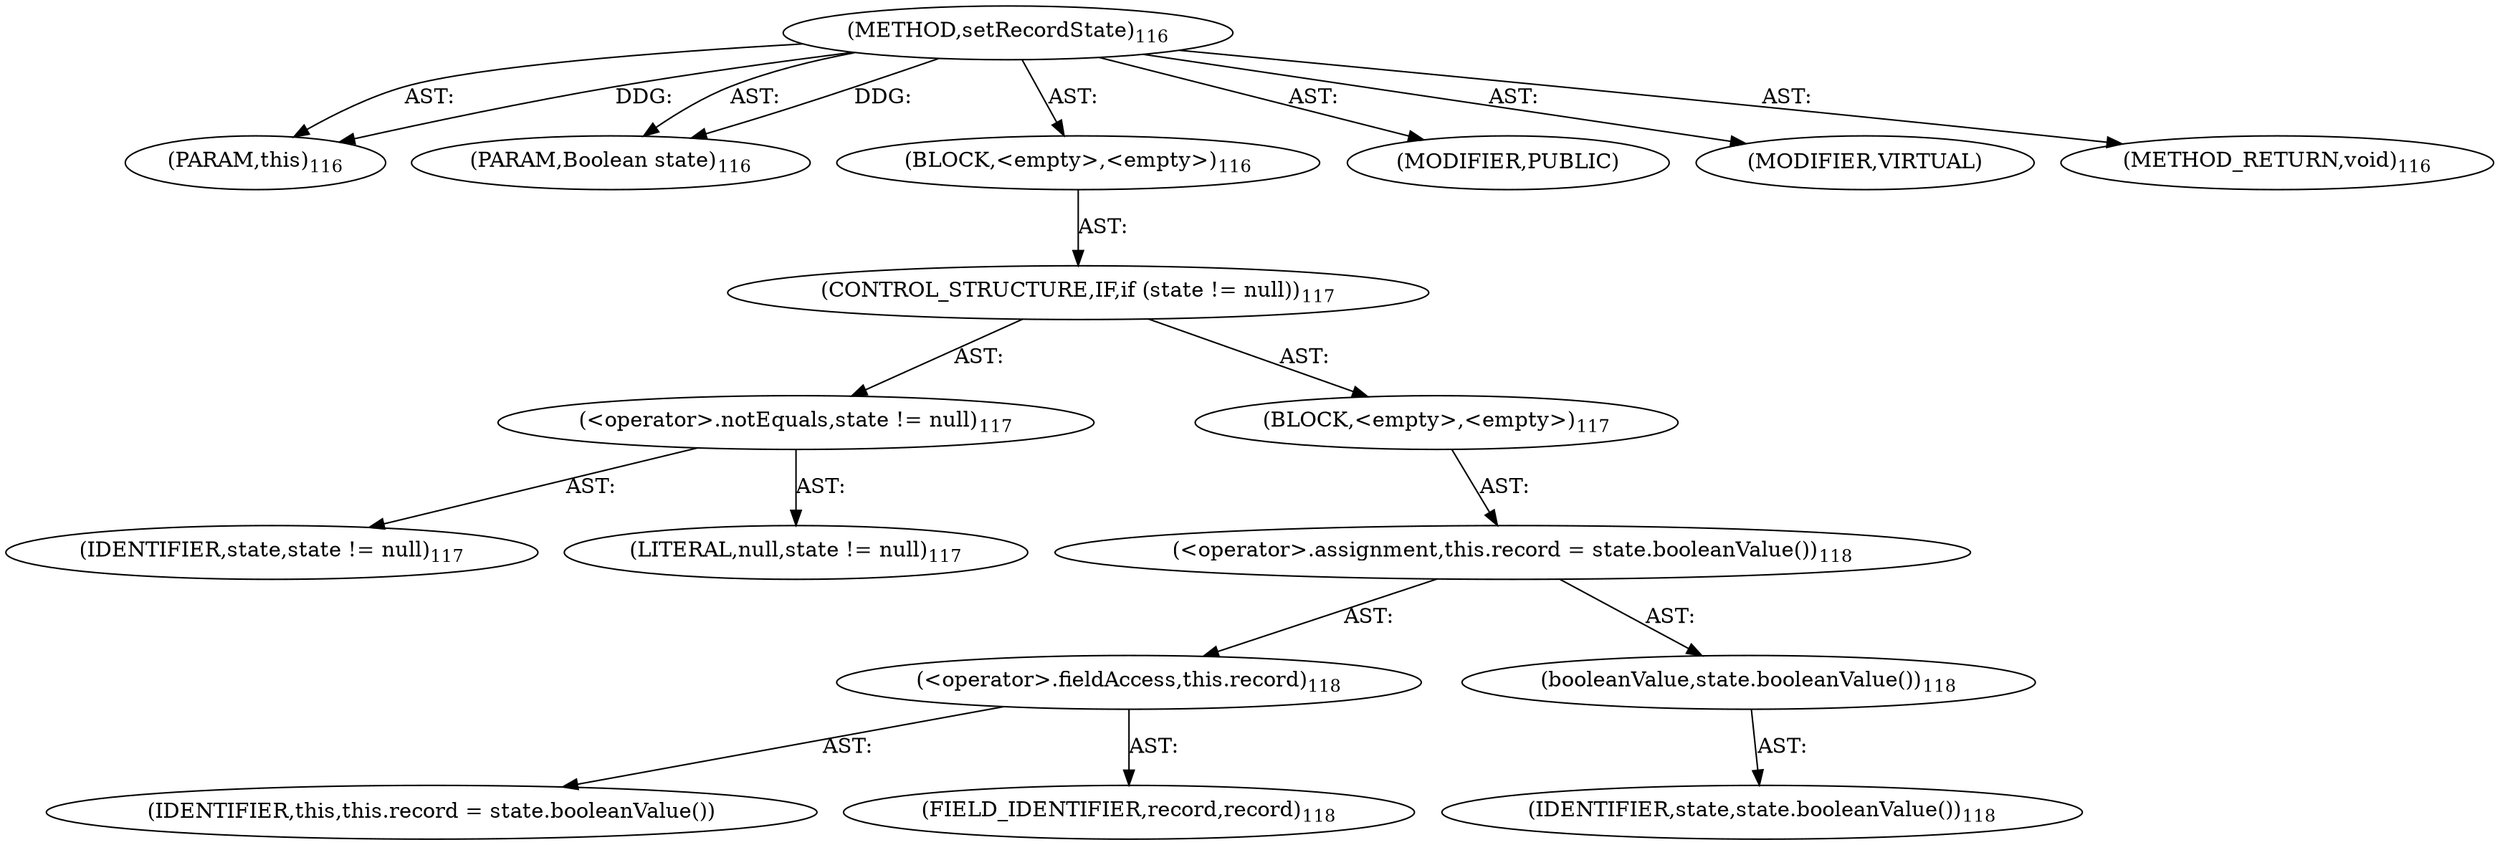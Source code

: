 digraph "setRecordState" {  
"111669149698" [label = <(METHOD,setRecordState)<SUB>116</SUB>> ]
"115964117003" [label = <(PARAM,this)<SUB>116</SUB>> ]
"115964117004" [label = <(PARAM,Boolean state)<SUB>116</SUB>> ]
"25769803778" [label = <(BLOCK,&lt;empty&gt;,&lt;empty&gt;)<SUB>116</SUB>> ]
"47244640256" [label = <(CONTROL_STRUCTURE,IF,if (state != null))<SUB>117</SUB>> ]
"30064771091" [label = <(&lt;operator&gt;.notEquals,state != null)<SUB>117</SUB>> ]
"68719476759" [label = <(IDENTIFIER,state,state != null)<SUB>117</SUB>> ]
"90194313221" [label = <(LITERAL,null,state != null)<SUB>117</SUB>> ]
"25769803779" [label = <(BLOCK,&lt;empty&gt;,&lt;empty&gt;)<SUB>117</SUB>> ]
"30064771092" [label = <(&lt;operator&gt;.assignment,this.record = state.booleanValue())<SUB>118</SUB>> ]
"30064771093" [label = <(&lt;operator&gt;.fieldAccess,this.record)<SUB>118</SUB>> ]
"68719476760" [label = <(IDENTIFIER,this,this.record = state.booleanValue())> ]
"55834574858" [label = <(FIELD_IDENTIFIER,record,record)<SUB>118</SUB>> ]
"30064771094" [label = <(booleanValue,state.booleanValue())<SUB>118</SUB>> ]
"68719476761" [label = <(IDENTIFIER,state,state.booleanValue())<SUB>118</SUB>> ]
"133143986186" [label = <(MODIFIER,PUBLIC)> ]
"133143986187" [label = <(MODIFIER,VIRTUAL)> ]
"128849018882" [label = <(METHOD_RETURN,void)<SUB>116</SUB>> ]
  "111669149698" -> "115964117003"  [ label = "AST: "] 
  "111669149698" -> "115964117004"  [ label = "AST: "] 
  "111669149698" -> "25769803778"  [ label = "AST: "] 
  "111669149698" -> "133143986186"  [ label = "AST: "] 
  "111669149698" -> "133143986187"  [ label = "AST: "] 
  "111669149698" -> "128849018882"  [ label = "AST: "] 
  "25769803778" -> "47244640256"  [ label = "AST: "] 
  "47244640256" -> "30064771091"  [ label = "AST: "] 
  "47244640256" -> "25769803779"  [ label = "AST: "] 
  "30064771091" -> "68719476759"  [ label = "AST: "] 
  "30064771091" -> "90194313221"  [ label = "AST: "] 
  "25769803779" -> "30064771092"  [ label = "AST: "] 
  "30064771092" -> "30064771093"  [ label = "AST: "] 
  "30064771092" -> "30064771094"  [ label = "AST: "] 
  "30064771093" -> "68719476760"  [ label = "AST: "] 
  "30064771093" -> "55834574858"  [ label = "AST: "] 
  "30064771094" -> "68719476761"  [ label = "AST: "] 
  "111669149698" -> "115964117003"  [ label = "DDG: "] 
  "111669149698" -> "115964117004"  [ label = "DDG: "] 
}
